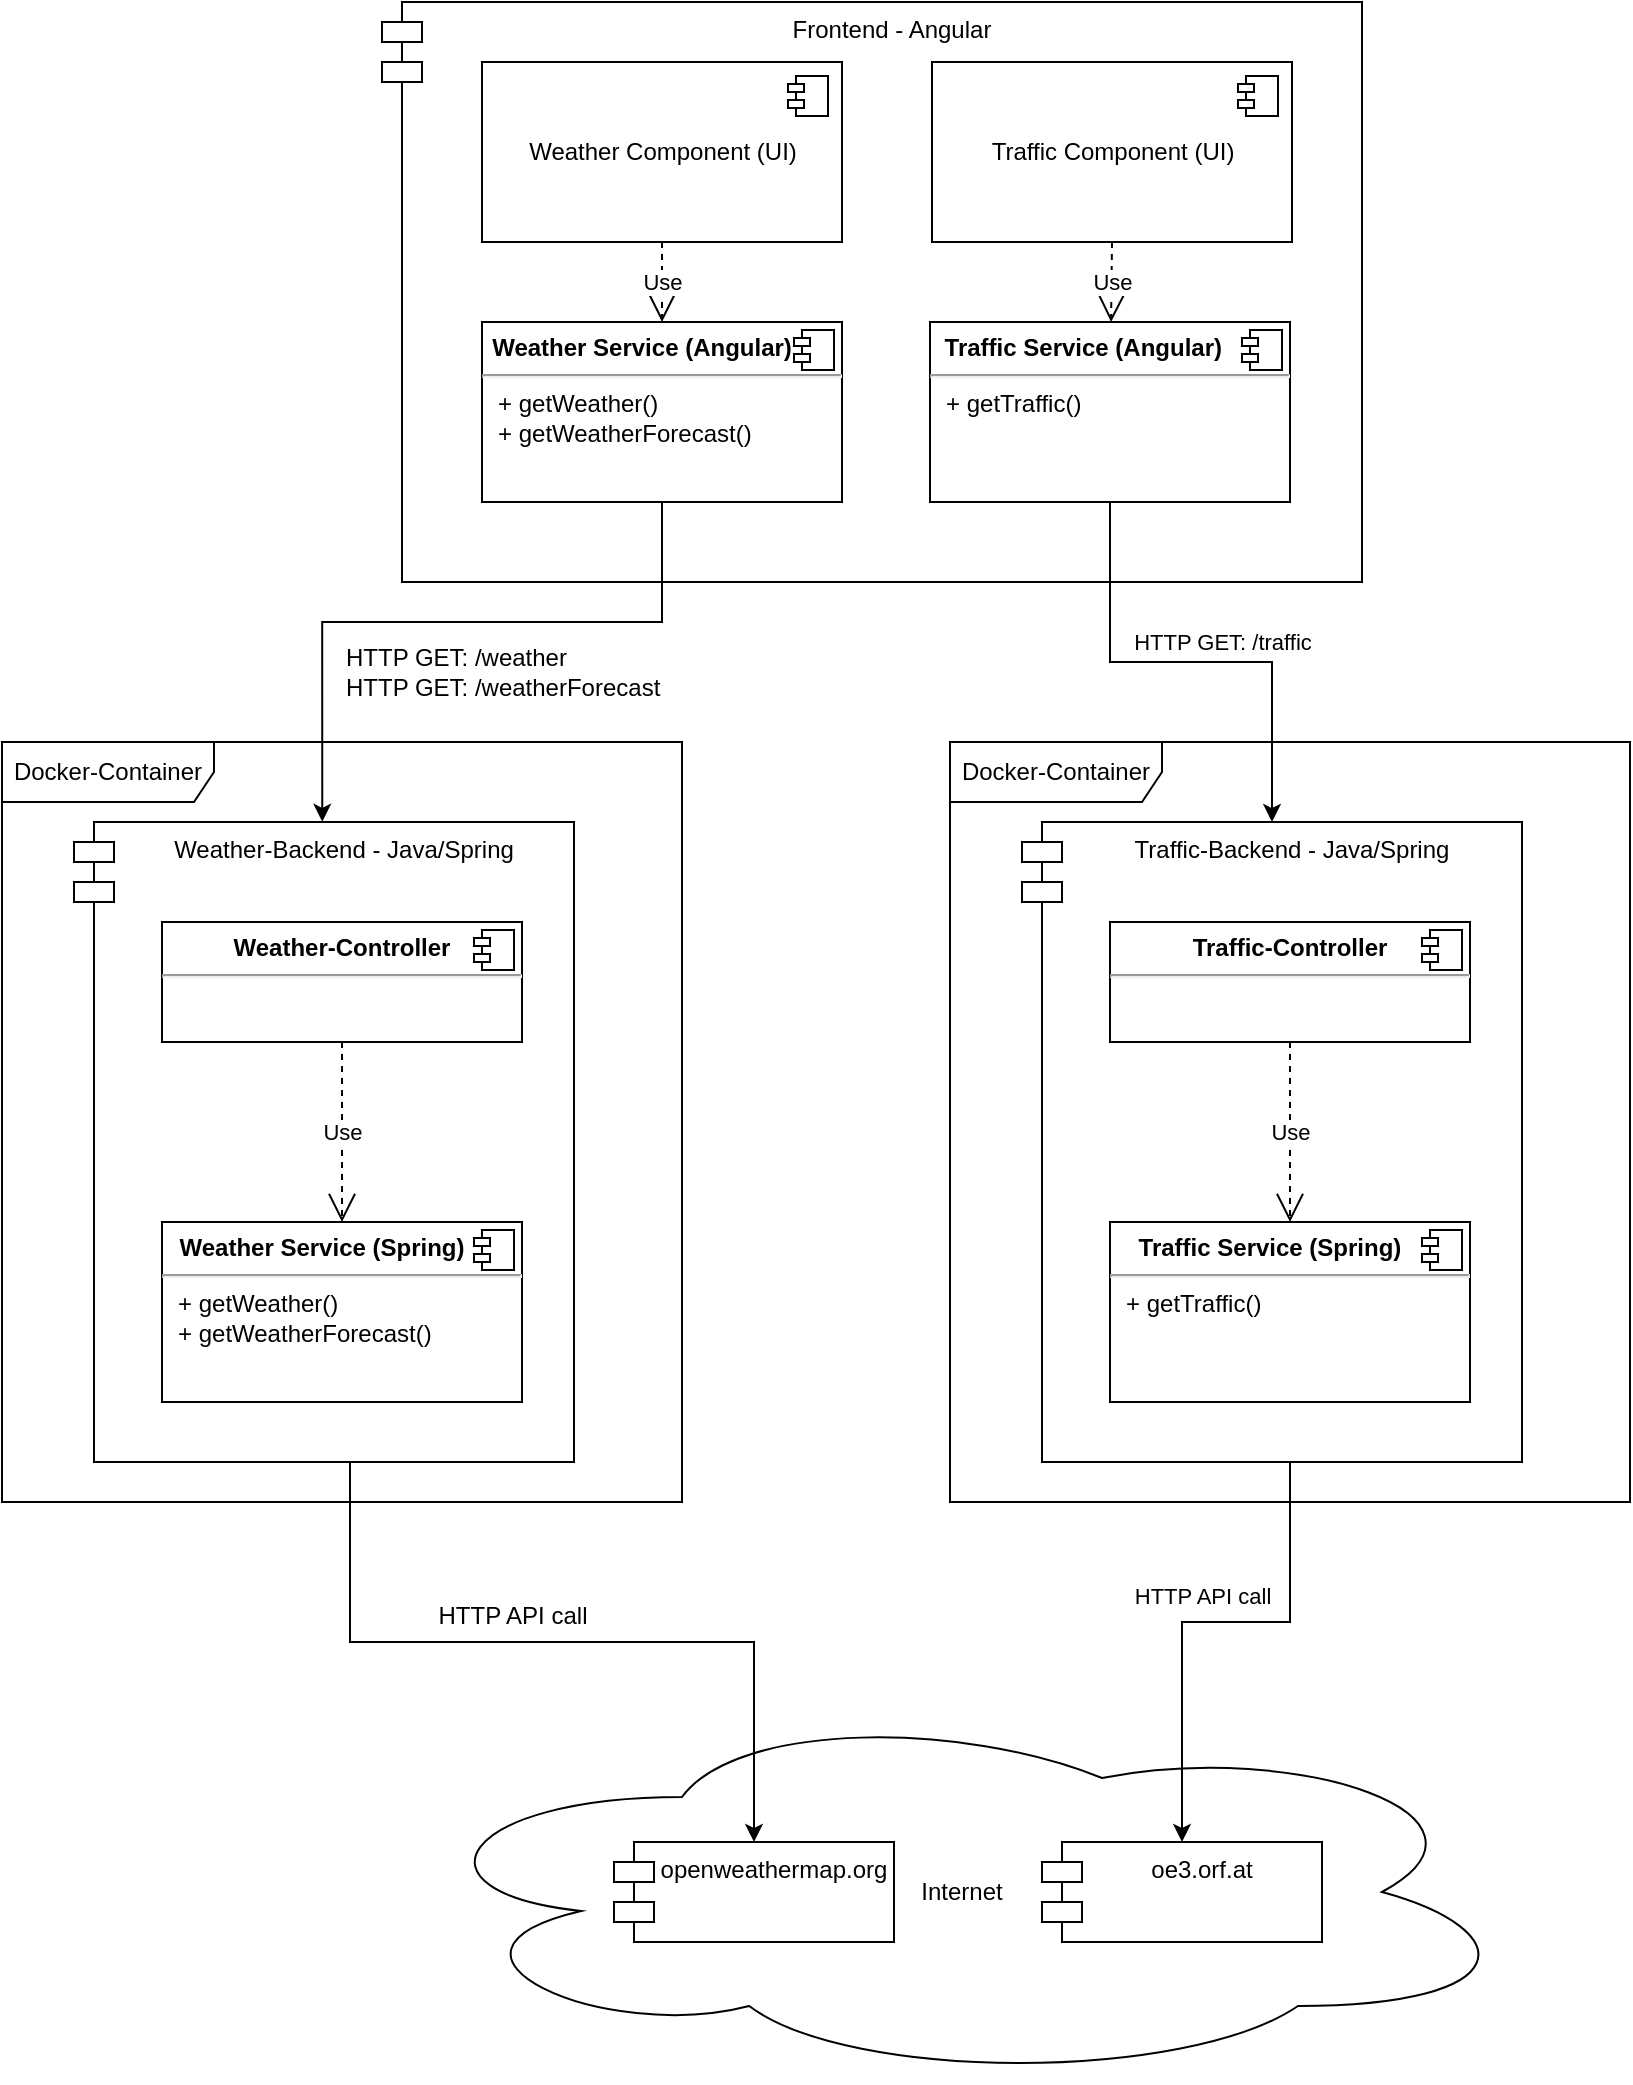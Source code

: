 <mxfile version="14.0.1" type="device"><diagram name="Page-1" id="b5b7bab2-c9e2-2cf4-8b2a-24fd1a2a6d21"><mxGraphModel dx="1422" dy="770" grid="1" gridSize="10" guides="1" tooltips="1" connect="1" arrows="1" fold="1" page="1" pageScale="1" pageWidth="1169" pageHeight="827" background="#ffffff" math="0" shadow="0"><root><mxCell id="0"/><mxCell id="1" parent="0"/><mxCell id="HeKntYA1tKbiqfjMkceE-44" value="Internet" style="ellipse;shape=cloud;whiteSpace=wrap;html=1;labelBackgroundColor=none;fillColor=none;" parent="1" vertex="1"><mxGeometry x="340" y="880" width="560" height="190" as="geometry"/></mxCell><mxCell id="HeKntYA1tKbiqfjMkceE-45" value="openweathermap.org" style="shape=module;align=left;spacingLeft=20;align=center;verticalAlign=top;" parent="1" vertex="1"><mxGeometry x="446" y="950" width="140" height="50" as="geometry"/></mxCell><mxCell id="HeKntYA1tKbiqfjMkceE-46" value="oe3.orf.at" style="shape=module;align=left;spacingLeft=20;align=center;verticalAlign=top;" parent="1" vertex="1"><mxGeometry x="660" y="950" width="140" height="50" as="geometry"/></mxCell><mxCell id="MlP5MgX03eT6tsgeYhB_-2" value="" style="group" vertex="1" connectable="0" parent="1"><mxGeometry x="330" y="30" width="490" height="290" as="geometry"/></mxCell><mxCell id="HeKntYA1tKbiqfjMkceE-5" value="Frontend - Angular" style="shape=module;align=left;spacingLeft=20;align=center;verticalAlign=top;" parent="MlP5MgX03eT6tsgeYhB_-2" vertex="1"><mxGeometry width="490" height="290" as="geometry"/></mxCell><mxCell id="HeKntYA1tKbiqfjMkceE-6" value="Weather Component (UI)" style="html=1;dropTarget=0;" parent="MlP5MgX03eT6tsgeYhB_-2" vertex="1"><mxGeometry x="50" y="30" width="180" height="90" as="geometry"/></mxCell><mxCell id="HeKntYA1tKbiqfjMkceE-7" value="" style="shape=module;jettyWidth=8;jettyHeight=4;" parent="HeKntYA1tKbiqfjMkceE-6" vertex="1"><mxGeometry x="1" width="20" height="20" relative="1" as="geometry"><mxPoint x="-27" y="7" as="offset"/></mxGeometry></mxCell><mxCell id="HeKntYA1tKbiqfjMkceE-8" value="Traffic Component (UI)" style="html=1;dropTarget=0;" parent="MlP5MgX03eT6tsgeYhB_-2" vertex="1"><mxGeometry x="275" y="30" width="180" height="90" as="geometry"/></mxCell><mxCell id="HeKntYA1tKbiqfjMkceE-9" value="" style="shape=module;jettyWidth=8;jettyHeight=4;" parent="HeKntYA1tKbiqfjMkceE-8" vertex="1"><mxGeometry x="1" width="20" height="20" relative="1" as="geometry"><mxPoint x="-27" y="7" as="offset"/></mxGeometry></mxCell><mxCell id="HeKntYA1tKbiqfjMkceE-19" value="Weather Service (Angular)" style="html=1;dropTarget=0;" parent="MlP5MgX03eT6tsgeYhB_-2" vertex="1"><mxGeometry x="50" y="160" width="180" height="90" as="geometry"/></mxCell><mxCell id="HeKntYA1tKbiqfjMkceE-20" value="" style="shape=module;jettyWidth=8;jettyHeight=4;" parent="HeKntYA1tKbiqfjMkceE-19" vertex="1"><mxGeometry x="1" width="20" height="20" relative="1" as="geometry"><mxPoint x="-27" y="7" as="offset"/></mxGeometry></mxCell><mxCell id="HeKntYA1tKbiqfjMkceE-21" value="Traffic Service (Angular)" style="html=1;dropTarget=0;" parent="MlP5MgX03eT6tsgeYhB_-2" vertex="1"><mxGeometry x="274" y="160" width="180" height="90" as="geometry"/></mxCell><mxCell id="HeKntYA1tKbiqfjMkceE-22" value="" style="shape=module;jettyWidth=8;jettyHeight=4;" parent="HeKntYA1tKbiqfjMkceE-21" vertex="1"><mxGeometry x="1" width="20" height="20" relative="1" as="geometry"><mxPoint x="-27" y="7" as="offset"/></mxGeometry></mxCell><mxCell id="HeKntYA1tKbiqfjMkceE-34" value="Use" style="endArrow=open;endSize=12;dashed=1;html=1;exitX=0.5;exitY=1;exitDx=0;exitDy=0;" parent="MlP5MgX03eT6tsgeYhB_-2" source="HeKntYA1tKbiqfjMkceE-6" target="HeKntYA1tKbiqfjMkceE-19" edge="1"><mxGeometry width="160" relative="1" as="geometry"><mxPoint x="510" y="260" as="sourcePoint"/><mxPoint x="670" y="260" as="targetPoint"/></mxGeometry></mxCell><mxCell id="HeKntYA1tKbiqfjMkceE-36" value="Use" style="endArrow=open;endSize=12;dashed=1;html=1;exitX=0.5;exitY=1;exitDx=0;exitDy=0;" parent="MlP5MgX03eT6tsgeYhB_-2" source="HeKntYA1tKbiqfjMkceE-8" target="HeKntYA1tKbiqfjMkceE-21" edge="1"><mxGeometry width="160" relative="1" as="geometry"><mxPoint x="510" y="260" as="sourcePoint"/><mxPoint x="670" y="260" as="targetPoint"/></mxGeometry></mxCell><mxCell id="HeKntYA1tKbiqfjMkceE-54" value="&lt;p style=&quot;margin: 0px ; margin-top: 6px ; text-align: center&quot;&gt;&lt;b&gt;Weather Service (Angular)&amp;nbsp;&amp;nbsp;&amp;nbsp;&amp;nbsp;&amp;nbsp;&amp;nbsp; &lt;br&gt;&lt;/b&gt;&lt;/p&gt;&lt;hr&gt;&lt;p style=&quot;margin: 0px ; margin-left: 8px&quot;&gt;+ getWeather()&lt;br&gt;+ getWeatherForecast()&lt;br&gt;&lt;/p&gt;" style="align=left;overflow=fill;html=1;dropTarget=0;" parent="MlP5MgX03eT6tsgeYhB_-2" vertex="1"><mxGeometry x="50" y="160" width="180" height="90" as="geometry"/></mxCell><mxCell id="HeKntYA1tKbiqfjMkceE-55" value="" style="shape=component;jettyWidth=8;jettyHeight=4;" parent="HeKntYA1tKbiqfjMkceE-54" vertex="1"><mxGeometry x="1" width="20" height="20" relative="1" as="geometry"><mxPoint x="-24" y="4" as="offset"/></mxGeometry></mxCell><mxCell id="HeKntYA1tKbiqfjMkceE-56" value="&lt;p style=&quot;margin: 0px ; margin-top: 6px ; text-align: center&quot;&gt;&lt;b&gt;Traffic Service (Angular)&amp;nbsp;&amp;nbsp;&amp;nbsp;&amp;nbsp;&amp;nbsp;&amp;nbsp;&amp;nbsp;&amp;nbsp; &lt;br&gt;&lt;/b&gt;&lt;/p&gt;&lt;hr&gt;&lt;p style=&quot;margin: 0px ; margin-left: 8px&quot;&gt;+ getTraffic()&lt;/p&gt;" style="align=left;overflow=fill;html=1;dropTarget=0;" parent="MlP5MgX03eT6tsgeYhB_-2" vertex="1"><mxGeometry x="274" y="160" width="180" height="90" as="geometry"/></mxCell><mxCell id="HeKntYA1tKbiqfjMkceE-57" value="" style="shape=component;jettyWidth=8;jettyHeight=4;" parent="HeKntYA1tKbiqfjMkceE-56" vertex="1"><mxGeometry x="1" width="20" height="20" relative="1" as="geometry"><mxPoint x="-24" y="4" as="offset"/></mxGeometry></mxCell><mxCell id="MlP5MgX03eT6tsgeYhB_-12" style="edgeStyle=orthogonalEdgeStyle;rounded=0;orthogonalLoop=1;jettySize=auto;html=1;exitX=0.5;exitY=1;exitDx=0;exitDy=0;" edge="1" parent="1" source="MlP5MgX03eT6tsgeYhB_-9" target="HeKntYA1tKbiqfjMkceE-45"><mxGeometry relative="1" as="geometry"><Array as="points"><mxPoint x="314" y="850"/><mxPoint x="516" y="850"/></Array></mxGeometry></mxCell><mxCell id="MlP5MgX03eT6tsgeYhB_-13" value="HTTP API call" style="text;html=1;align=center;verticalAlign=middle;resizable=0;points=[];autosize=1;" vertex="1" parent="1"><mxGeometry x="350" y="827" width="90" height="20" as="geometry"/></mxCell><mxCell id="MlP5MgX03eT6tsgeYhB_-14" value="" style="group" vertex="1" connectable="0" parent="1"><mxGeometry x="140" y="400" width="340" height="380" as="geometry"/></mxCell><mxCell id="MlP5MgX03eT6tsgeYhB_-3" value="Weather-Backend - Java/Spring" style="shape=module;align=left;spacingLeft=20;align=center;verticalAlign=top;" vertex="1" parent="MlP5MgX03eT6tsgeYhB_-14"><mxGeometry x="36" y="40" width="250" height="320" as="geometry"/></mxCell><mxCell id="MlP5MgX03eT6tsgeYhB_-4" value="&lt;p style=&quot;margin: 0px ; margin-top: 6px ; text-align: center&quot;&gt;&lt;b&gt;Weather-Controller&lt;/b&gt;&lt;/p&gt;&lt;hr&gt;" style="align=left;overflow=fill;html=1;dropTarget=0;" vertex="1" parent="MlP5MgX03eT6tsgeYhB_-14"><mxGeometry x="80" y="90" width="180" height="60" as="geometry"/></mxCell><mxCell id="MlP5MgX03eT6tsgeYhB_-5" value="" style="shape=component;jettyWidth=8;jettyHeight=4;" vertex="1" parent="MlP5MgX03eT6tsgeYhB_-4"><mxGeometry x="1" width="20" height="20" relative="1" as="geometry"><mxPoint x="-24" y="4" as="offset"/></mxGeometry></mxCell><mxCell id="MlP5MgX03eT6tsgeYhB_-8" value="Docker-Container" style="shape=umlFrame;whiteSpace=wrap;html=1;width=106;height=30;" vertex="1" parent="MlP5MgX03eT6tsgeYhB_-14"><mxGeometry width="340" height="380" as="geometry"/></mxCell><mxCell id="MlP5MgX03eT6tsgeYhB_-9" value="&lt;p style=&quot;margin: 0px ; margin-top: 6px ; text-align: center&quot;&gt;&lt;b&gt;Weather Service (Spring)&amp;nbsp;&amp;nbsp;&amp;nbsp;&amp;nbsp;&amp;nbsp;&amp;nbsp; &lt;br&gt;&lt;/b&gt;&lt;/p&gt;&lt;hr&gt;&lt;p style=&quot;margin: 0px ; margin-left: 8px&quot;&gt;+ getWeather()&lt;br&gt;+ getWeatherForecast()&lt;br&gt;&lt;/p&gt;" style="align=left;overflow=fill;html=1;dropTarget=0;" vertex="1" parent="MlP5MgX03eT6tsgeYhB_-14"><mxGeometry x="80" y="240" width="180" height="90" as="geometry"/></mxCell><mxCell id="MlP5MgX03eT6tsgeYhB_-10" value="" style="shape=component;jettyWidth=8;jettyHeight=4;" vertex="1" parent="MlP5MgX03eT6tsgeYhB_-9"><mxGeometry x="1" width="20" height="20" relative="1" as="geometry"><mxPoint x="-24" y="4" as="offset"/></mxGeometry></mxCell><mxCell id="MlP5MgX03eT6tsgeYhB_-11" value="Use" style="endArrow=open;endSize=12;dashed=1;html=1;exitX=0.5;exitY=1;exitDx=0;exitDy=0;" edge="1" parent="MlP5MgX03eT6tsgeYhB_-14" source="MlP5MgX03eT6tsgeYhB_-4" target="MlP5MgX03eT6tsgeYhB_-9"><mxGeometry width="160" relative="1" as="geometry"><mxPoint x="186" y="70" as="sourcePoint"/><mxPoint x="346" y="70" as="targetPoint"/></mxGeometry></mxCell><mxCell id="MlP5MgX03eT6tsgeYhB_-23" style="edgeStyle=orthogonalEdgeStyle;rounded=0;orthogonalLoop=1;jettySize=auto;html=1;exitX=0.5;exitY=1;exitDx=0;exitDy=0;" edge="1" parent="1" source="MlP5MgX03eT6tsgeYhB_-20" target="HeKntYA1tKbiqfjMkceE-46"><mxGeometry relative="1" as="geometry"/></mxCell><mxCell id="MlP5MgX03eT6tsgeYhB_-24" value="HTTP API call" style="edgeLabel;html=1;align=center;verticalAlign=middle;resizable=0;points=[];" vertex="1" connectable="0" parent="MlP5MgX03eT6tsgeYhB_-23"><mxGeometry x="-0.095" y="-3" relative="1" as="geometry"><mxPoint x="-30" y="-10" as="offset"/></mxGeometry></mxCell><mxCell id="MlP5MgX03eT6tsgeYhB_-27" style="edgeStyle=orthogonalEdgeStyle;rounded=0;orthogonalLoop=1;jettySize=auto;html=1;exitX=0.5;exitY=1;exitDx=0;exitDy=0;entryX=0.471;entryY=0.105;entryDx=0;entryDy=0;entryPerimeter=0;" edge="1" parent="1" source="HeKntYA1tKbiqfjMkceE-54" target="MlP5MgX03eT6tsgeYhB_-8"><mxGeometry relative="1" as="geometry"><Array as="points"><mxPoint x="470" y="340"/><mxPoint x="300" y="340"/></Array></mxGeometry></mxCell><mxCell id="MlP5MgX03eT6tsgeYhB_-28" value="&lt;div align=&quot;left&quot;&gt;HTTP GET: /weather&lt;/div&gt;&lt;div align=&quot;left&quot;&gt;HTTP GET: /weatherForecast&lt;br&gt;&lt;/div&gt;" style="text;html=1;align=left;verticalAlign=middle;resizable=0;points=[];autosize=1;" vertex="1" parent="1"><mxGeometry x="310" y="350" width="170" height="30" as="geometry"/></mxCell><mxCell id="MlP5MgX03eT6tsgeYhB_-31" style="edgeStyle=orthogonalEdgeStyle;rounded=0;orthogonalLoop=1;jettySize=auto;html=1;exitX=0.5;exitY=1;exitDx=0;exitDy=0;entryX=0.5;entryY=0;entryDx=0;entryDy=0;" edge="1" parent="1" source="HeKntYA1tKbiqfjMkceE-56" target="MlP5MgX03eT6tsgeYhB_-16"><mxGeometry relative="1" as="geometry"><mxPoint x="900" y="350" as="targetPoint"/><Array as="points"><mxPoint x="694" y="360"/><mxPoint x="775" y="360"/></Array></mxGeometry></mxCell><mxCell id="MlP5MgX03eT6tsgeYhB_-33" value="HTTP GET: /traffic" style="edgeLabel;html=1;align=center;verticalAlign=middle;resizable=0;points=[];" vertex="1" connectable="0" parent="MlP5MgX03eT6tsgeYhB_-31"><mxGeometry x="-0.245" y="-2" relative="1" as="geometry"><mxPoint x="45" y="-12" as="offset"/></mxGeometry></mxCell><mxCell id="MlP5MgX03eT6tsgeYhB_-32" value="" style="group" vertex="1" connectable="0" parent="1"><mxGeometry x="614" y="400" width="340" height="380" as="geometry"/></mxCell><mxCell id="MlP5MgX03eT6tsgeYhB_-16" value="Traffic-Backend - Java/Spring" style="shape=module;align=left;spacingLeft=20;align=center;verticalAlign=top;" vertex="1" parent="MlP5MgX03eT6tsgeYhB_-32"><mxGeometry x="36" y="40" width="250" height="320" as="geometry"/></mxCell><mxCell id="MlP5MgX03eT6tsgeYhB_-17" value="&lt;p style=&quot;margin: 0px ; margin-top: 6px ; text-align: center&quot;&gt;&lt;b&gt;Traffic-Controller&lt;/b&gt;&lt;/p&gt;&lt;hr&gt;" style="align=left;overflow=fill;html=1;dropTarget=0;" vertex="1" parent="MlP5MgX03eT6tsgeYhB_-32"><mxGeometry x="80" y="90" width="180" height="60" as="geometry"/></mxCell><mxCell id="MlP5MgX03eT6tsgeYhB_-18" value="" style="shape=component;jettyWidth=8;jettyHeight=4;" vertex="1" parent="MlP5MgX03eT6tsgeYhB_-17"><mxGeometry x="1" width="20" height="20" relative="1" as="geometry"><mxPoint x="-24" y="4" as="offset"/></mxGeometry></mxCell><mxCell id="MlP5MgX03eT6tsgeYhB_-20" value="&lt;p style=&quot;margin: 0px ; margin-top: 6px ; text-align: center&quot;&gt;&lt;b&gt;Traffic Service (Spring)&amp;nbsp;&amp;nbsp;&amp;nbsp;&amp;nbsp;&amp;nbsp;&amp;nbsp; &lt;br&gt;&lt;/b&gt;&lt;/p&gt;&lt;hr&gt;&lt;p style=&quot;margin: 0px ; margin-left: 8px&quot;&gt;+ getTraffic()&lt;br&gt;&lt;/p&gt;" style="align=left;overflow=fill;html=1;dropTarget=0;" vertex="1" parent="MlP5MgX03eT6tsgeYhB_-32"><mxGeometry x="80" y="240" width="180" height="90" as="geometry"/></mxCell><mxCell id="MlP5MgX03eT6tsgeYhB_-21" value="" style="shape=component;jettyWidth=8;jettyHeight=4;" vertex="1" parent="MlP5MgX03eT6tsgeYhB_-20"><mxGeometry x="1" width="20" height="20" relative="1" as="geometry"><mxPoint x="-24" y="4" as="offset"/></mxGeometry></mxCell><mxCell id="MlP5MgX03eT6tsgeYhB_-22" value="Use" style="endArrow=open;endSize=12;dashed=1;html=1;exitX=0.5;exitY=1;exitDx=0;exitDy=0;" edge="1" parent="MlP5MgX03eT6tsgeYhB_-32" source="MlP5MgX03eT6tsgeYhB_-17" target="MlP5MgX03eT6tsgeYhB_-20"><mxGeometry width="160" as="geometry"><mxPoint x="186" y="70" as="sourcePoint"/><mxPoint x="346" y="70" as="targetPoint"/></mxGeometry></mxCell><mxCell id="MlP5MgX03eT6tsgeYhB_-19" value="Docker-Container" style="shape=umlFrame;whiteSpace=wrap;html=1;width=106;height=30;" vertex="1" parent="MlP5MgX03eT6tsgeYhB_-32"><mxGeometry width="340" height="380" as="geometry"/></mxCell></root></mxGraphModel></diagram></mxfile>